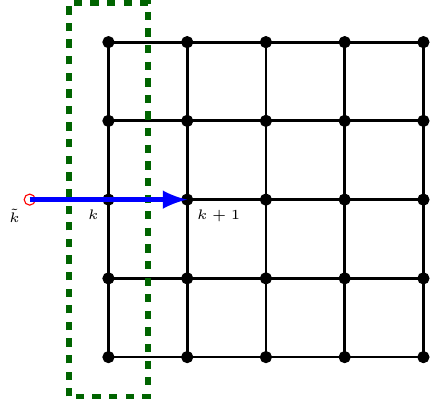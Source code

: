 \documentclass{standalone}
\usepackage[dvipsnames,svgnames,x11names]{xcolor}
\usepackage{tikz}
\begin{document}

\begin{tikzpicture}[
    dT/.style={->,>=latex,line width=2pt},
    dy/.style={alt=<beamer>{draw=Blue},alt=<handout>{draw=DarkRed}} ,
    dx/.style={draw=Blue}
  ]
  \draw [line width=1pt] (-2,-2) grid (2,2);
  \foreach \x in {-2,...,2}
  \foreach \y in {-2,...,2}
  {
    \draw [fill=black] (\x,\y) circle (2pt);
  }
  \draw [ draw = red ] (-3,0) circle (2pt) ;
  \node[anchor=north east] (k) at (-2,0) {\tiny $k$} ;
  \node[anchor=north east] (k) at (-3,0) {\tiny $\tilde{k}$} ;
  \node[anchor=north west] (k) at (-1,0) {\tiny $ k+1$} ;
  \draw [ dashed, draw=DarkGreen, line width=2pt ] (-2.5,-2.5) rectangle (-1.5,2.5);
  \draw [dT, draw=Blue ] (-3,0) -- (-1,0) ;
\end{tikzpicture}
\end{document}
